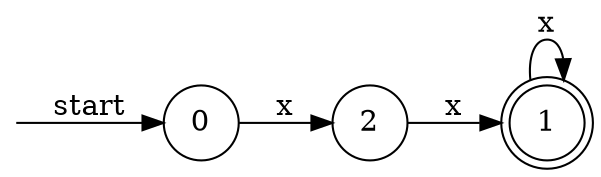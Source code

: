 digraph dfa {
    rankdir = LR;
    node [shape = circle];
    __start [style = invis, shape = point];
    __start -> "0" [ label = "start" ];
    node [shape = doublecircle]; "1"
    node [shape = circle];
    "1" -> "1" [ label = "x" ];
    "2" -> "1" [ label = "x" ];
    "0" -> "2" [ label = "x" ];
}

